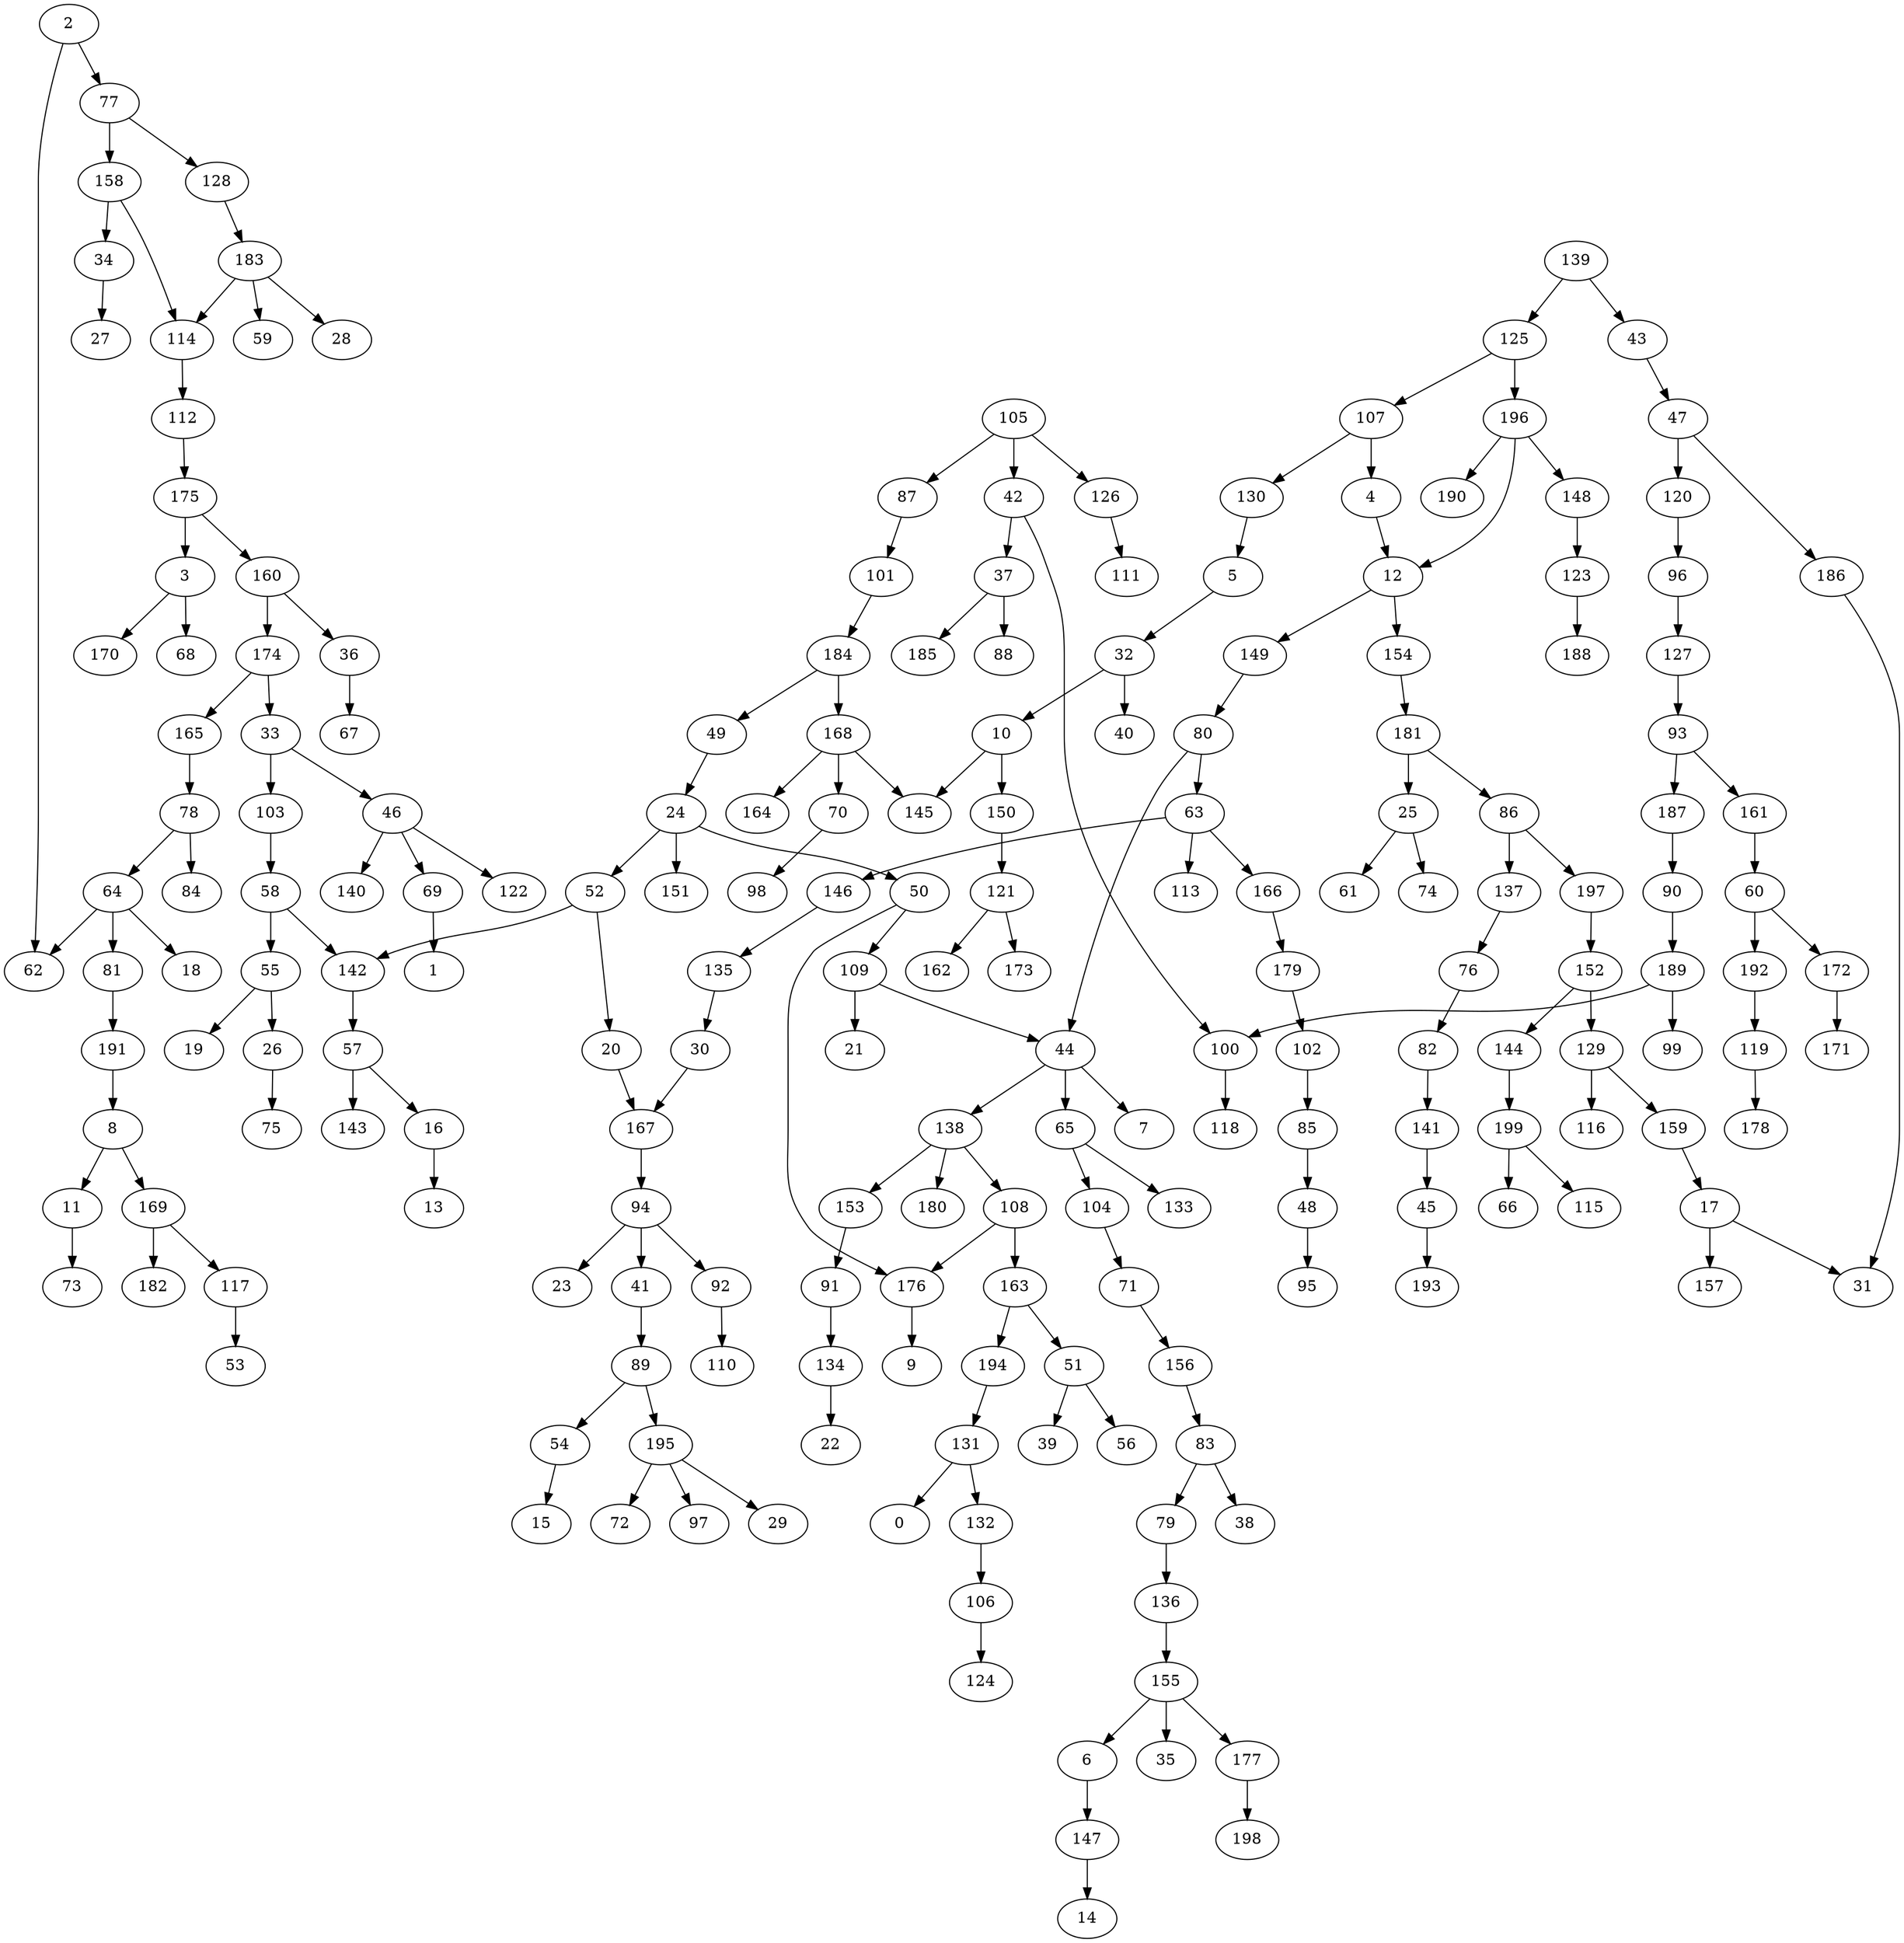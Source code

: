 digraph graphname {  2 -> 62;   2 -> 77;   3 -> 68;   3 -> 170;   4 -> 12;   5 -> 32;   6 -> 147;   8 -> 11;   8 -> 169;   10 -> 145;   10 -> 150;   11 -> 73;   12 -> 149;   12 -> 154;   16 -> 13;   17 -> 31;   17 -> 157;   20 -> 167;   24 -> 50;   24 -> 52;   24 -> 151;   25 -> 61;   25 -> 74;   26 -> 75;   30 -> 167;   32 -> 10;   32 -> 40;   33 -> 46;   33 -> 103;   34 -> 27;   36 -> 67;   37 -> 88;   37 -> 185;   41 -> 89;   42 -> 37;   42 -> 100;   43 -> 47;   44 -> 7;   44 -> 65;   44 -> 138;   45 -> 193;   46 -> 69;   46 -> 122;   46 -> 140;   47 -> 120;   47 -> 186;   48 -> 95;   49 -> 24;   50 -> 109;   50 -> 176;   51 -> 39;   51 -> 56;   52 -> 20;   52 -> 142;   54 -> 15;   55 -> 19;   55 -> 26;   57 -> 16;   57 -> 143;   58 -> 55;   58 -> 142;   60 -> 172;   60 -> 192;   63 -> 113;   63 -> 146;   63 -> 166;   64 -> 18;   64 -> 62;   64 -> 81;   65 -> 104;   65 -> 133;   69 -> 1;   70 -> 98;   71 -> 156;   76 -> 82;   77 -> 128;   77 -> 158;   78 -> 64;   78 -> 84;   79 -> 136;   80 -> 44;   80 -> 63;   81 -> 191;   82 -> 141;   83 -> 38;   83 -> 79;   85 -> 48;   86 -> 137;   86 -> 197;   87 -> 101;   89 -> 54;   89 -> 195;   90 -> 189;   91 -> 134;   92 -> 110;   93 -> 161;   93 -> 187;   94 -> 23;   94 -> 41;   94 -> 92;   96 -> 127;   100 -> 118;   101 -> 184;   102 -> 85;   103 -> 58;   104 -> 71;   105 -> 42;   105 -> 87;   105 -> 126;   106 -> 124;   107 -> 4;   107 -> 130;   108 -> 163;   108 -> 176;   109 -> 21;   109 -> 44;   112 -> 175;   114 -> 112;   117 -> 53;   119 -> 178;   120 -> 96;   121 -> 162;   121 -> 173;   123 -> 188;   125 -> 107;   125 -> 196;   126 -> 111;   127 -> 93;   128 -> 183;   129 -> 116;   129 -> 159;   130 -> 5;   131 -> 0;   131 -> 132;   132 -> 106;   134 -> 22;   135 -> 30;   136 -> 155;   137 -> 76;   138 -> 108;   138 -> 153;   138 -> 180;   139 -> 43;   139 -> 125;   141 -> 45;   142 -> 57;   144 -> 199;   146 -> 135;   147 -> 14;   148 -> 123;   149 -> 80;   150 -> 121;   152 -> 129;   152 -> 144;   153 -> 91;   154 -> 181;   155 -> 6;   155 -> 35;   155 -> 177;   156 -> 83;   158 -> 34;   158 -> 114;   159 -> 17;   160 -> 36;   160 -> 174;   161 -> 60;   163 -> 51;   163 -> 194;   165 -> 78;   166 -> 179;   167 -> 94;   168 -> 70;   168 -> 145;   168 -> 164;   169 -> 117;   169 -> 182;   172 -> 171;   174 -> 33;   174 -> 165;   175 -> 3;   175 -> 160;   176 -> 9;   177 -> 198;   179 -> 102;   181 -> 25;   181 -> 86;   183 -> 28;   183 -> 59;   183 -> 114;   184 -> 49;   184 -> 168;   186 -> 31;   187 -> 90;   189 -> 99;   189 -> 100;   191 -> 8;   192 -> 119;   194 -> 131;   195 -> 29;   195 -> 72;   195 -> 97;   196 -> 12;   196 -> 148;   196 -> 190;   197 -> 152;   199 -> 66;   199 -> 115 }
